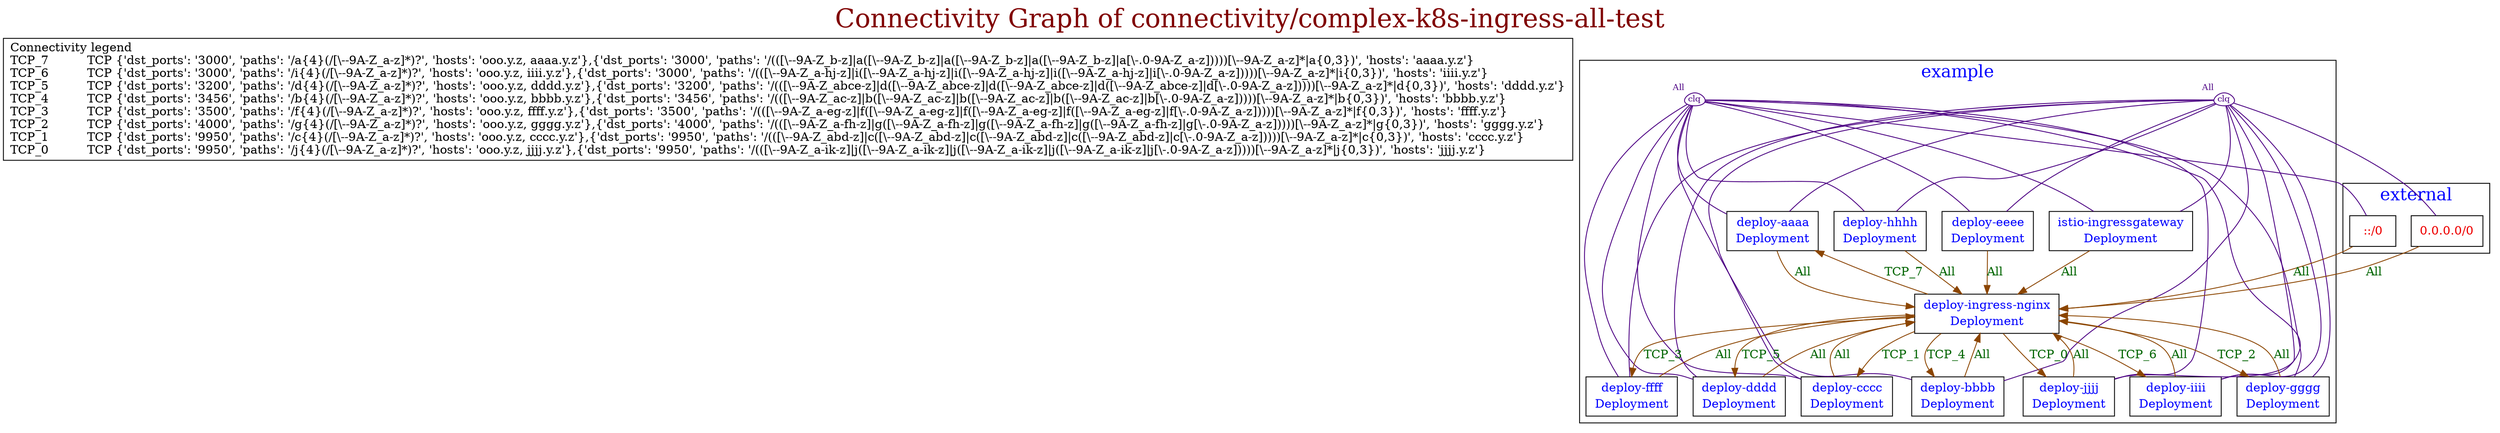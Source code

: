 // The Connectivity Graph of connectivity/complex-k8s-ingress-all-test
digraph {
	label="Connectivity Graph of connectivity/complex-k8s-ingress-all-test"	labelloc = "t"
	fontsize=30
	fontcolor=webmaroon
	dict_box [label="Connectivity legend\lTCP_7          TCP {'dst_ports': '3000', 'paths': '/a{4}(/[\\--9A-Z_a-z]*)?', 'hosts': 'ooo.y.z, aaaa.y.z'},{'dst_ports': '3000', 'paths': '/(([\\--9A-Z_b-z]|a([\\--9A-Z_b-z]|a([\\--9A-Z_b-z]|a([\\--9A-Z_b-z]|a[\\-.0-9A-Z_a-z]))))[\\--9A-Z_a-z]*|a{0,3})', 'hosts': 'aaaa.y.z'}\lTCP_6          TCP {'dst_ports': '3000', 'paths': '/i{4}(/[\\--9A-Z_a-z]*)?', 'hosts': 'ooo.y.z, iiii.y.z'},{'dst_ports': '3000', 'paths': '/(([\\--9A-Z_a-hj-z]|i([\\--9A-Z_a-hj-z]|i([\\--9A-Z_a-hj-z]|i([\\--9A-Z_a-hj-z]|i[\\-.0-9A-Z_a-z]))))[\\--9A-Z_a-z]*|i{0,3})', 'hosts': 'iiii.y.z'}\lTCP_5          TCP {'dst_ports': '3200', 'paths': '/d{4}(/[\\--9A-Z_a-z]*)?', 'hosts': 'ooo.y.z, dddd.y.z'},{'dst_ports': '3200', 'paths': '/(([\\--9A-Z_abce-z]|d([\\--9A-Z_abce-z]|d([\\--9A-Z_abce-z]|d([\\--9A-Z_abce-z]|d[\\-.0-9A-Z_a-z]))))[\\--9A-Z_a-z]*|d{0,3})', 'hosts': 'dddd.y.z'}\lTCP_4          TCP {'dst_ports': '3456', 'paths': '/b{4}(/[\\--9A-Z_a-z]*)?', 'hosts': 'ooo.y.z, bbbb.y.z'},{'dst_ports': '3456', 'paths': '/(([\\--9A-Z_ac-z]|b([\\--9A-Z_ac-z]|b([\\--9A-Z_ac-z]|b([\\--9A-Z_ac-z]|b[\\-.0-9A-Z_a-z]))))[\\--9A-Z_a-z]*|b{0,3})', 'hosts': 'bbbb.y.z'}\lTCP_3          TCP {'dst_ports': '3500', 'paths': '/f{4}(/[\\--9A-Z_a-z]*)?', 'hosts': 'ooo.y.z, ffff.y.z'},{'dst_ports': '3500', 'paths': '/(([\\--9A-Z_a-eg-z]|f([\\--9A-Z_a-eg-z]|f([\\--9A-Z_a-eg-z]|f([\\--9A-Z_a-eg-z]|f[\\-.0-9A-Z_a-z]))))[\\--9A-Z_a-z]*|f{0,3})', 'hosts': 'ffff.y.z'}\lTCP_2          TCP {'dst_ports': '4000', 'paths': '/g{4}(/[\\--9A-Z_a-z]*)?', 'hosts': 'ooo.y.z, gggg.y.z'},{'dst_ports': '4000', 'paths': '/(([\\--9A-Z_a-fh-z]|g([\\--9A-Z_a-fh-z]|g([\\--9A-Z_a-fh-z]|g([\\--9A-Z_a-fh-z]|g[\\-.0-9A-Z_a-z]))))[\\--9A-Z_a-z]*|g{0,3})', 'hosts': 'gggg.y.z'}\lTCP_1          TCP {'dst_ports': '9950', 'paths': '/c{4}(/[\\--9A-Z_a-z]*)?', 'hosts': 'ooo.y.z, cccc.y.z'},{'dst_ports': '9950', 'paths': '/(([\\--9A-Z_abd-z]|c([\\--9A-Z_abd-z]|c([\\--9A-Z_abd-z]|c([\\--9A-Z_abd-z]|c[\\-.0-9A-Z_a-z]))))[\\--9A-Z_a-z]*|c{0,3})', 'hosts': 'cccc.y.z'}\lTCP_0          TCP {'dst_ports': '9950', 'paths': '/j{4}(/[\\--9A-Z_a-z]*)?', 'hosts': 'ooo.y.z, jjjj.y.z'},{'dst_ports': '9950', 'paths': '/(([\\--9A-Z_a-ik-z]|j([\\--9A-Z_a-ik-z]|j([\\--9A-Z_a-ik-z]|j([\\--9A-Z_a-ik-z]|j[\\-.0-9A-Z_a-z]))))[\\--9A-Z_a-z]*|j{0,3})', 'hosts': 'jjjj.y.z'}\l" shape=box]
subgraph cluster_example_namespace{
	label="example"
	fontsize=20
	fontcolor=blue
	"clique_0" [shape=egg fontcolor=indigo color=indigo width=0.2 height=0.2 label=clq fontsize=10 margin=0  xlabel="All"]
	"clique_1" [shape=egg fontcolor=indigo color=indigo width=0.2 height=0.2 label=clq fontsize=10 margin=0  xlabel="All"]
	"example/deploy-aaaa(Deployment)" [label=<<table border="0" cellspacing="0"><tr><td>deploy-aaaa</td></tr><tr><td>Deployment</td></tr></table>> shape=box fontcolor=blue]
	"example/deploy-bbbb(Deployment)" [label=<<table border="0" cellspacing="0"><tr><td>deploy-bbbb</td></tr><tr><td>Deployment</td></tr></table>> shape=box fontcolor=blue]
	"example/deploy-cccc(Deployment)" [label=<<table border="0" cellspacing="0"><tr><td>deploy-cccc</td></tr><tr><td>Deployment</td></tr></table>> shape=box fontcolor=blue]
	"example/deploy-dddd(Deployment)" [label=<<table border="0" cellspacing="0"><tr><td>deploy-dddd</td></tr><tr><td>Deployment</td></tr></table>> shape=box fontcolor=blue]
	"example/deploy-eeee(Deployment)" [label=<<table border="0" cellspacing="0"><tr><td>deploy-eeee</td></tr><tr><td>Deployment</td></tr></table>> shape=box fontcolor=blue]
	"example/deploy-ffff(Deployment)" [label=<<table border="0" cellspacing="0"><tr><td>deploy-ffff</td></tr><tr><td>Deployment</td></tr></table>> shape=box fontcolor=blue]
	"example/deploy-gggg(Deployment)" [label=<<table border="0" cellspacing="0"><tr><td>deploy-gggg</td></tr><tr><td>Deployment</td></tr></table>> shape=box fontcolor=blue]
	"example/deploy-hhhh(Deployment)" [label=<<table border="0" cellspacing="0"><tr><td>deploy-hhhh</td></tr><tr><td>Deployment</td></tr></table>> shape=box fontcolor=blue]
	"example/deploy-iiii(Deployment)" [label=<<table border="0" cellspacing="0"><tr><td>deploy-iiii</td></tr><tr><td>Deployment</td></tr></table>> shape=box fontcolor=blue]
	"example/deploy-ingress-nginx(Deployment)" [label=<<table border="0" cellspacing="0"><tr><td>deploy-ingress-nginx</td></tr><tr><td>Deployment</td></tr></table>> shape=box fontcolor=blue]
	"example/deploy-jjjj(Deployment)" [label=<<table border="0" cellspacing="0"><tr><td>deploy-jjjj</td></tr><tr><td>Deployment</td></tr></table>> shape=box fontcolor=blue]
	"example/istio-ingressgateway(Deployment)" [label=<<table border="0" cellspacing="0"><tr><td>istio-ingressgateway</td></tr><tr><td>Deployment</td></tr></table>> shape=box fontcolor=blue]
}
subgraph cluster_external_namespace{
	label="external"
	fontsize=20
	fontcolor=blue
	"0.0.0.0/0" [label=<<table border="0" cellspacing="0"><tr><td>0.0.0.0/0</td></tr></table>> shape=box fontcolor=red2]
	"::/0" [label=<<table border="0" cellspacing="0"><tr><td>::/0</td></tr></table>> shape=box fontcolor=red2]
}
	"0.0.0.0/0" -> "example/deploy-ingress-nginx(Deployment)"[label="All" color=darkorange4 fontcolor=darkgreen dir=both arrowhead=normal arrowtail=none]
	"::/0" -> "example/deploy-ingress-nginx(Deployment)"[label="All" color=darkorange4 fontcolor=darkgreen dir=both arrowhead=normal arrowtail=none]
	"clique_0" -> "0.0.0.0/0"[ color=indigo fontcolor=darkgreen dir=both arrowhead=none arrowtail=none]
	"clique_0" -> "example/deploy-aaaa(Deployment)"[ color=indigo fontcolor=darkgreen dir=both arrowhead=none arrowtail=none]
	"clique_0" -> "example/deploy-bbbb(Deployment)"[ color=indigo fontcolor=darkgreen dir=both arrowhead=none arrowtail=none]
	"clique_0" -> "example/deploy-cccc(Deployment)"[ color=indigo fontcolor=darkgreen dir=both arrowhead=none arrowtail=none]
	"clique_0" -> "example/deploy-dddd(Deployment)"[ color=indigo fontcolor=darkgreen dir=both arrowhead=none arrowtail=none]
	"clique_0" -> "example/deploy-eeee(Deployment)"[ color=indigo fontcolor=darkgreen dir=both arrowhead=none arrowtail=none]
	"clique_0" -> "example/deploy-ffff(Deployment)"[ color=indigo fontcolor=darkgreen dir=both arrowhead=none arrowtail=none]
	"clique_0" -> "example/deploy-gggg(Deployment)"[ color=indigo fontcolor=darkgreen dir=both arrowhead=none arrowtail=none]
	"clique_0" -> "example/deploy-hhhh(Deployment)"[ color=indigo fontcolor=darkgreen dir=both arrowhead=none arrowtail=none]
	"clique_0" -> "example/deploy-iiii(Deployment)"[ color=indigo fontcolor=darkgreen dir=both arrowhead=none arrowtail=none]
	"clique_0" -> "example/deploy-jjjj(Deployment)"[ color=indigo fontcolor=darkgreen dir=both arrowhead=none arrowtail=none]
	"clique_0" -> "example/istio-ingressgateway(Deployment)"[ color=indigo fontcolor=darkgreen dir=both arrowhead=none arrowtail=none]
	"clique_1" -> "::/0"[ color=indigo fontcolor=darkgreen dir=both arrowhead=none arrowtail=none]
	"clique_1" -> "example/deploy-aaaa(Deployment)"[ color=indigo fontcolor=darkgreen dir=both arrowhead=none arrowtail=none]
	"clique_1" -> "example/deploy-bbbb(Deployment)"[ color=indigo fontcolor=darkgreen dir=both arrowhead=none arrowtail=none]
	"clique_1" -> "example/deploy-cccc(Deployment)"[ color=indigo fontcolor=darkgreen dir=both arrowhead=none arrowtail=none]
	"clique_1" -> "example/deploy-dddd(Deployment)"[ color=indigo fontcolor=darkgreen dir=both arrowhead=none arrowtail=none]
	"clique_1" -> "example/deploy-eeee(Deployment)"[ color=indigo fontcolor=darkgreen dir=both arrowhead=none arrowtail=none]
	"clique_1" -> "example/deploy-ffff(Deployment)"[ color=indigo fontcolor=darkgreen dir=both arrowhead=none arrowtail=none]
	"clique_1" -> "example/deploy-gggg(Deployment)"[ color=indigo fontcolor=darkgreen dir=both arrowhead=none arrowtail=none]
	"clique_1" -> "example/deploy-hhhh(Deployment)"[ color=indigo fontcolor=darkgreen dir=both arrowhead=none arrowtail=none]
	"clique_1" -> "example/deploy-iiii(Deployment)"[ color=indigo fontcolor=darkgreen dir=both arrowhead=none arrowtail=none]
	"clique_1" -> "example/deploy-jjjj(Deployment)"[ color=indigo fontcolor=darkgreen dir=both arrowhead=none arrowtail=none]
	"clique_1" -> "example/istio-ingressgateway(Deployment)"[ color=indigo fontcolor=darkgreen dir=both arrowhead=none arrowtail=none]
	"example/deploy-aaaa(Deployment)" -> "example/deploy-ingress-nginx(Deployment)"[label="All" color=darkorange4 fontcolor=darkgreen dir=both arrowhead=normal arrowtail=none]
	"example/deploy-bbbb(Deployment)" -> "example/deploy-ingress-nginx(Deployment)"[label="All" color=darkorange4 fontcolor=darkgreen dir=both arrowhead=normal arrowtail=none]
	"example/deploy-cccc(Deployment)" -> "example/deploy-ingress-nginx(Deployment)"[label="All" color=darkorange4 fontcolor=darkgreen dir=both arrowhead=normal arrowtail=none]
	"example/deploy-dddd(Deployment)" -> "example/deploy-ingress-nginx(Deployment)"[label="All" color=darkorange4 fontcolor=darkgreen dir=both arrowhead=normal arrowtail=none]
	"example/deploy-eeee(Deployment)" -> "example/deploy-ingress-nginx(Deployment)"[label="All" color=darkorange4 fontcolor=darkgreen dir=both arrowhead=normal arrowtail=none]
	"example/deploy-ffff(Deployment)" -> "example/deploy-ingress-nginx(Deployment)"[label="All" color=darkorange4 fontcolor=darkgreen dir=both arrowhead=normal arrowtail=none]
	"example/deploy-gggg(Deployment)" -> "example/deploy-ingress-nginx(Deployment)"[label="All" color=darkorange4 fontcolor=darkgreen dir=both arrowhead=normal arrowtail=none]
	"example/deploy-hhhh(Deployment)" -> "example/deploy-ingress-nginx(Deployment)"[label="All" color=darkorange4 fontcolor=darkgreen dir=both arrowhead=normal arrowtail=none]
	"example/deploy-iiii(Deployment)" -> "example/deploy-ingress-nginx(Deployment)"[label="All" color=darkorange4 fontcolor=darkgreen dir=both arrowhead=normal arrowtail=none]
	"example/deploy-ingress-nginx(Deployment)" -> "example/deploy-aaaa(Deployment)"[label="TCP_7" color=darkorange4 fontcolor=darkgreen dir=both arrowhead=normal arrowtail=none]
	"example/deploy-ingress-nginx(Deployment)" -> "example/deploy-bbbb(Deployment)"[label="TCP_4" color=darkorange4 fontcolor=darkgreen dir=both arrowhead=normal arrowtail=none]
	"example/deploy-ingress-nginx(Deployment)" -> "example/deploy-cccc(Deployment)"[label="TCP_1" color=darkorange4 fontcolor=darkgreen dir=both arrowhead=normal arrowtail=none]
	"example/deploy-ingress-nginx(Deployment)" -> "example/deploy-dddd(Deployment)"[label="TCP_5" color=darkorange4 fontcolor=darkgreen dir=both arrowhead=normal arrowtail=none]
	"example/deploy-ingress-nginx(Deployment)" -> "example/deploy-ffff(Deployment)"[label="TCP_3" color=darkorange4 fontcolor=darkgreen dir=both arrowhead=normal arrowtail=none]
	"example/deploy-ingress-nginx(Deployment)" -> "example/deploy-gggg(Deployment)"[label="TCP_2" color=darkorange4 fontcolor=darkgreen dir=both arrowhead=normal arrowtail=none]
	"example/deploy-ingress-nginx(Deployment)" -> "example/deploy-iiii(Deployment)"[label="TCP_6" color=darkorange4 fontcolor=darkgreen dir=both arrowhead=normal arrowtail=none]
	"example/deploy-ingress-nginx(Deployment)" -> "example/deploy-jjjj(Deployment)"[label="TCP_0" color=darkorange4 fontcolor=darkgreen dir=both arrowhead=normal arrowtail=none]
	"example/deploy-jjjj(Deployment)" -> "example/deploy-ingress-nginx(Deployment)"[label="All" color=darkorange4 fontcolor=darkgreen dir=both arrowhead=normal arrowtail=none]
	"example/istio-ingressgateway(Deployment)" -> "example/deploy-ingress-nginx(Deployment)"[label="All" color=darkorange4 fontcolor=darkgreen dir=both arrowhead=normal arrowtail=none]
}
